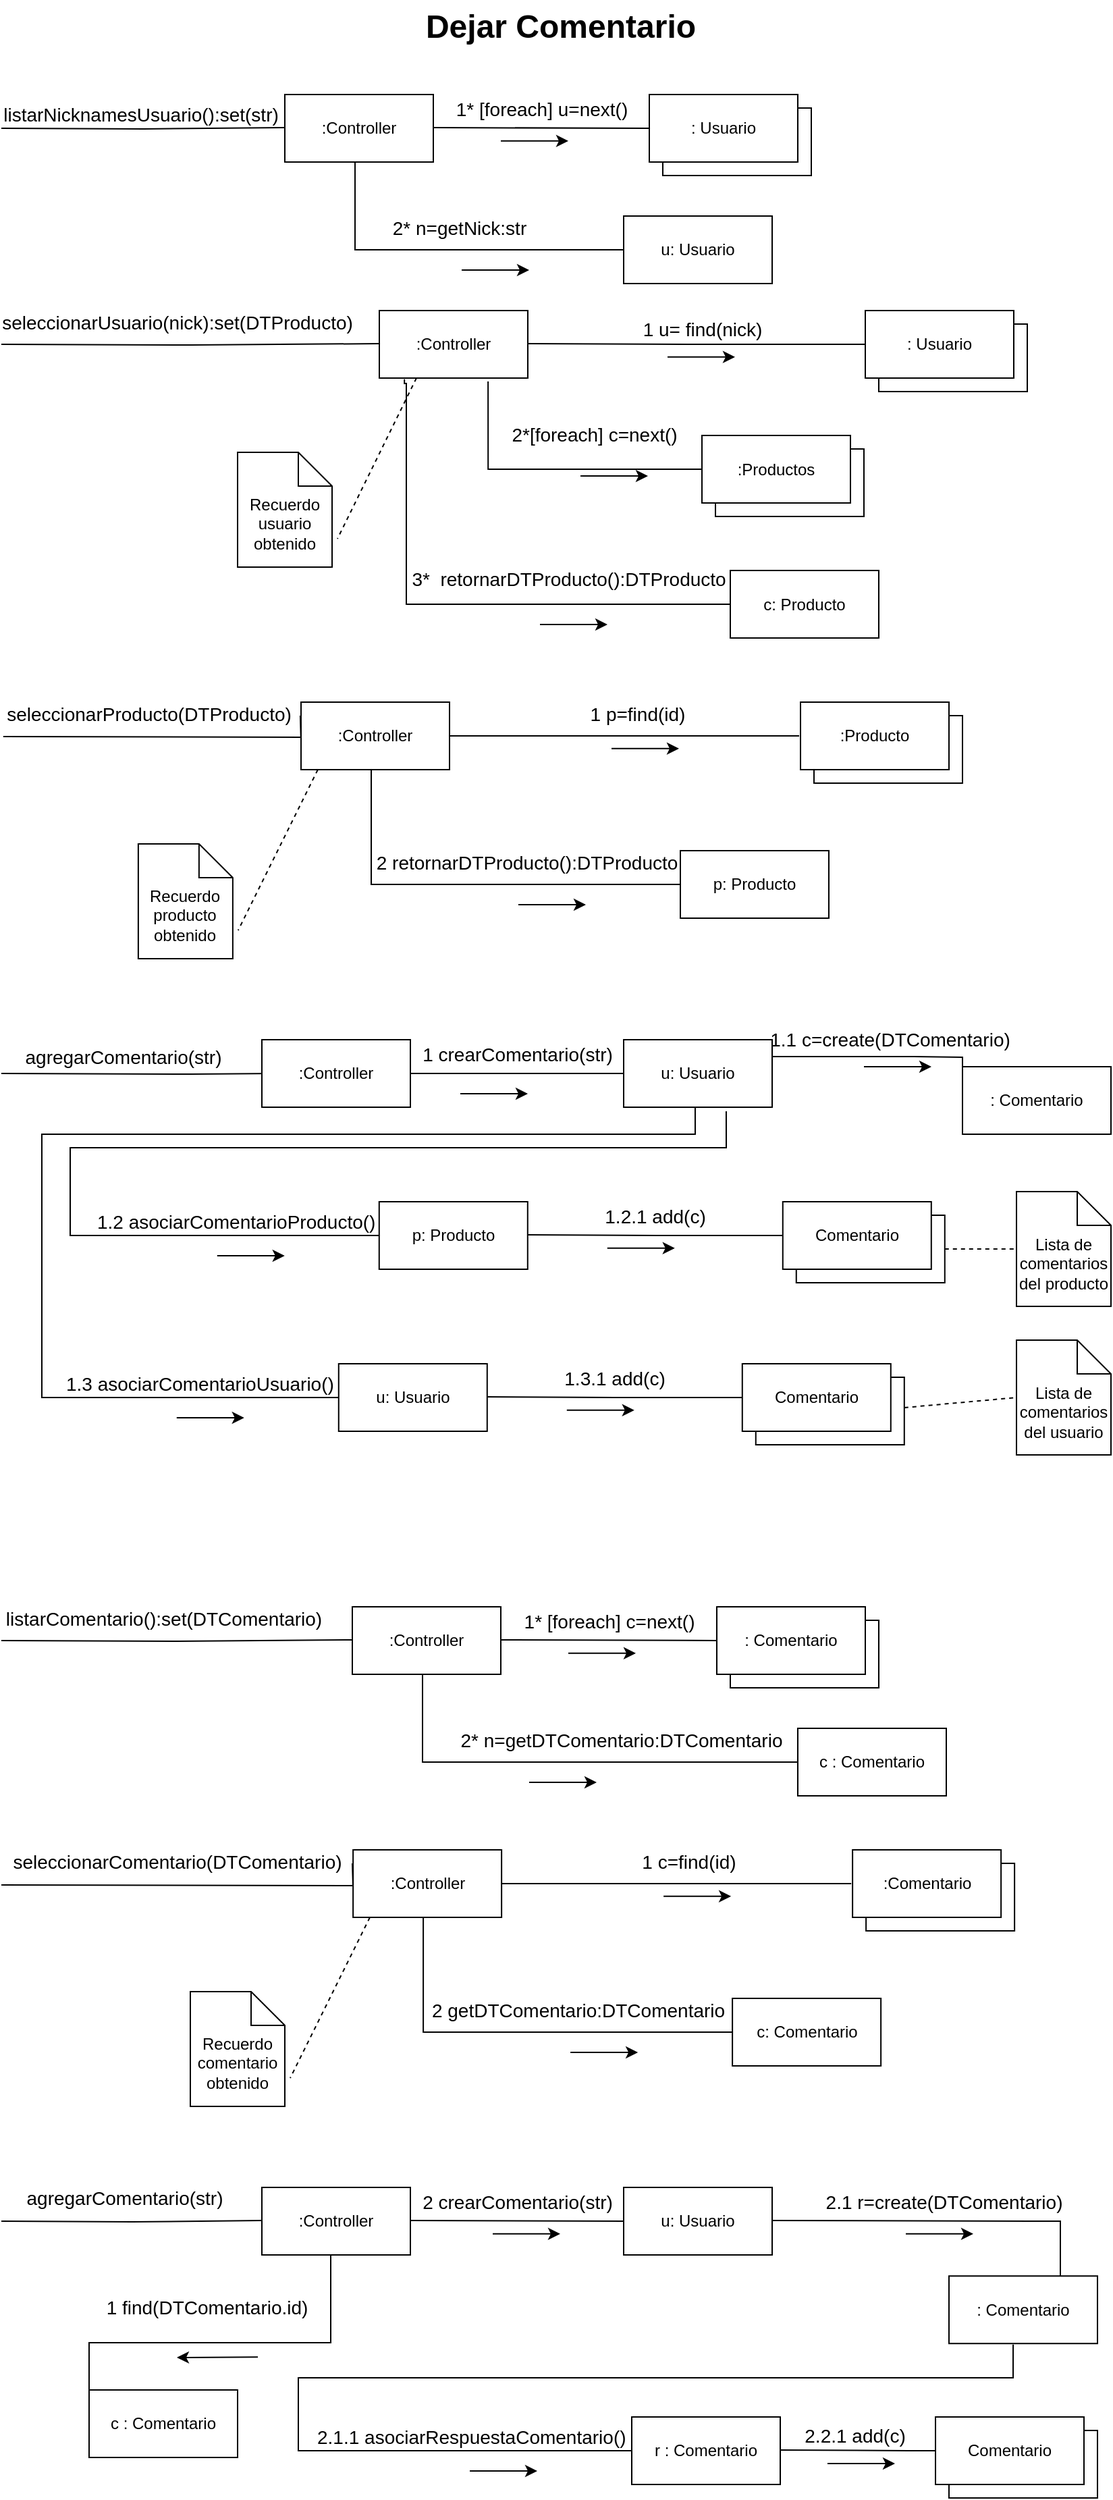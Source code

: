 <mxfile version="27.1.4">
  <diagram name="Página-1" id="l050R2F7LaPwx9qxq3fJ">
    <mxGraphModel grid="1" page="1" gridSize="10" guides="1" tooltips="1" connect="1" arrows="1" fold="0" pageScale="1" pageWidth="827" pageHeight="1169" math="0" shadow="0">
      <root>
        <mxCell id="0" />
        <mxCell id="1" parent="0" />
        <mxCell id="iwp4kzByvWp1J7AOCPTl-1" value=":Controller" style="html=1;whiteSpace=wrap;" vertex="1" parent="1">
          <mxGeometry x="222" y="520" width="110" height="50" as="geometry" />
        </mxCell>
        <mxCell id="iwp4kzByvWp1J7AOCPTl-2" value="&lt;font style=&quot;font-size: 14px;&quot;&gt;seleccionarProducto(DTProducto)&lt;/font&gt;" style="endArrow=none;html=1;endSize=12;startArrow=none;startSize=14;startFill=0;edgeStyle=orthogonalEdgeStyle;align=center;verticalAlign=bottom;endFill=0;rounded=0;" edge="1" parent="1">
          <mxGeometry x="-0.082" y="6" relative="1" as="geometry">
            <mxPoint x="1.44" y="545.5" as="sourcePoint" />
            <mxPoint x="221.44" y="530" as="targetPoint" />
            <mxPoint x="-1" as="offset" />
          </mxGeometry>
        </mxCell>
        <mxCell id="iwp4kzByvWp1J7AOCPTl-3" value="Object" style="html=1;whiteSpace=wrap;" vertex="1" parent="1">
          <mxGeometry x="602" y="530" width="110" height="50" as="geometry" />
        </mxCell>
        <mxCell id="iwp4kzByvWp1J7AOCPTl-4" value=":Producto" style="html=1;whiteSpace=wrap;" vertex="1" parent="1">
          <mxGeometry x="592" y="520" width="110" height="50" as="geometry" />
        </mxCell>
        <mxCell id="iwp4kzByvWp1J7AOCPTl-5" value="&lt;span style=&quot;font-size: 14px;&quot;&gt;1 p=find(id)&lt;/span&gt;" style="endArrow=none;html=1;endSize=12;startArrow=none;startSize=14;startFill=0;edgeStyle=orthogonalEdgeStyle;align=center;verticalAlign=bottom;endFill=0;rounded=0;exitX=1;exitY=0.5;exitDx=0;exitDy=0;entryX=0;entryY=0.5;entryDx=0;entryDy=0;" edge="1" parent="1" source="iwp4kzByvWp1J7AOCPTl-1">
          <mxGeometry x="0.074" y="5" relative="1" as="geometry">
            <mxPoint x="392" y="480" as="sourcePoint" />
            <mxPoint x="591" y="545.0" as="targetPoint" />
            <Array as="points" />
            <mxPoint as="offset" />
          </mxGeometry>
        </mxCell>
        <mxCell id="iwp4kzByvWp1J7AOCPTl-6" value="p: Producto" style="html=1;whiteSpace=wrap;" vertex="1" parent="1">
          <mxGeometry x="503.0" y="630.0" width="110" height="50" as="geometry" />
        </mxCell>
        <mxCell id="iwp4kzByvWp1J7AOCPTl-7" value="&lt;span style=&quot;font-size: 14px;&quot;&gt;2&amp;nbsp;&lt;/span&gt;&lt;span style=&quot;font-size: 14px;&quot;&gt;retornarDTProducto():DTProducto&lt;/span&gt;" style="endArrow=none;html=1;endSize=12;startArrow=none;startSize=14;startFill=0;edgeStyle=orthogonalEdgeStyle;align=center;verticalAlign=bottom;endFill=0;rounded=0;entryX=0;entryY=0.5;entryDx=0;entryDy=0;" edge="1" parent="1" target="iwp4kzByvWp1J7AOCPTl-6">
          <mxGeometry x="0.28" y="5" relative="1" as="geometry">
            <mxPoint x="274" y="570" as="sourcePoint" />
            <mxPoint x="473.0" y="655" as="targetPoint" />
            <Array as="points">
              <mxPoint x="272" y="570" />
              <mxPoint x="274" y="570" />
              <mxPoint x="274" y="655" />
            </Array>
            <mxPoint as="offset" />
          </mxGeometry>
        </mxCell>
        <mxCell id="iwp4kzByvWp1J7AOCPTl-8" value="" style="endArrow=classic;html=1;rounded=0;" edge="1" parent="1">
          <mxGeometry width="50" height="50" relative="1" as="geometry">
            <mxPoint x="383" y="670.0" as="sourcePoint" />
            <mxPoint x="433" y="670.0" as="targetPoint" />
          </mxGeometry>
        </mxCell>
        <mxCell id="iwp4kzByvWp1J7AOCPTl-9" value="" style="endArrow=classic;html=1;rounded=0;" edge="1" parent="1">
          <mxGeometry width="50" height="50" relative="1" as="geometry">
            <mxPoint x="452" y="554.38" as="sourcePoint" />
            <mxPoint x="502.0" y="554.38" as="targetPoint" />
          </mxGeometry>
        </mxCell>
        <mxCell id="iwp4kzByvWp1J7AOCPTl-19" value=":Controller" style="html=1;whiteSpace=wrap;" vertex="1" parent="1">
          <mxGeometry x="210" y="70" width="110" height="50" as="geometry" />
        </mxCell>
        <mxCell id="iwp4kzByvWp1J7AOCPTl-20" value="Object" style="html=1;whiteSpace=wrap;" vertex="1" parent="1">
          <mxGeometry x="490" y="80" width="110" height="50" as="geometry" />
        </mxCell>
        <mxCell id="iwp4kzByvWp1J7AOCPTl-21" value=": Usuario" style="html=1;whiteSpace=wrap;" vertex="1" parent="1">
          <mxGeometry x="480" y="70" width="110" height="50" as="geometry" />
        </mxCell>
        <mxCell id="iwp4kzByvWp1J7AOCPTl-22" value="&lt;font style=&quot;font-size: 14px;&quot;&gt;1* [foreach] u=next()&lt;/font&gt;" style="endArrow=none;html=1;endSize=12;startArrow=none;startSize=14;startFill=0;edgeStyle=orthogonalEdgeStyle;align=center;verticalAlign=bottom;endFill=0;rounded=0;entryX=0;entryY=0.5;entryDx=0;entryDy=0;" edge="1" parent="1" target="iwp4kzByvWp1J7AOCPTl-21">
          <mxGeometry y="3" relative="1" as="geometry">
            <mxPoint x="320" y="94.5" as="sourcePoint" />
            <mxPoint x="480" y="94.5" as="targetPoint" />
          </mxGeometry>
        </mxCell>
        <mxCell id="iwp4kzByvWp1J7AOCPTl-23" value="&lt;font style=&quot;font-size: 14px;&quot;&gt;listarNicknamesUsuario():set(str&lt;/font&gt;&lt;span style=&quot;font-size: 14px; background-color: light-dark(#ffffff, var(--ge-dark-color, #121212)); color: light-dark(rgb(0, 0, 0), rgb(255, 255, 255));&quot;&gt;)&lt;/span&gt;" style="endArrow=none;html=1;endSize=12;startArrow=none;startSize=14;startFill=0;edgeStyle=orthogonalEdgeStyle;align=center;verticalAlign=bottom;endFill=0;rounded=0;" edge="1" parent="1">
          <mxGeometry y="3" relative="1" as="geometry">
            <mxPoint y="95" as="sourcePoint" />
            <mxPoint x="210" y="94.5" as="targetPoint" />
          </mxGeometry>
        </mxCell>
        <mxCell id="iwp4kzByvWp1J7AOCPTl-24" value="" style="endArrow=classic;html=1;rounded=0;" edge="1" parent="1">
          <mxGeometry width="50" height="50" relative="1" as="geometry">
            <mxPoint x="370" y="104.37" as="sourcePoint" />
            <mxPoint x="420" y="104.37" as="targetPoint" />
          </mxGeometry>
        </mxCell>
        <mxCell id="iwp4kzByvWp1J7AOCPTl-25" value="u: Usuario" style="html=1;whiteSpace=wrap;" vertex="1" parent="1">
          <mxGeometry x="461" y="160.0" width="110" height="50" as="geometry" />
        </mxCell>
        <mxCell id="iwp4kzByvWp1J7AOCPTl-26" value="&lt;font style=&quot;font-size: 14px;&quot;&gt;2* n=getNick:str&lt;/font&gt;" style="endArrow=none;html=1;endSize=12;startArrow=none;startSize=14;startFill=0;edgeStyle=orthogonalEdgeStyle;align=center;verticalAlign=bottom;endFill=0;rounded=0;exitX=0.5;exitY=1;exitDx=0;exitDy=0;entryX=0;entryY=0.5;entryDx=0;entryDy=0;" edge="1" parent="1" target="iwp4kzByvWp1J7AOCPTl-25">
          <mxGeometry x="0.071" y="5" relative="1" as="geometry">
            <mxPoint x="262" y="120" as="sourcePoint" />
            <mxPoint x="467" y="224.5" as="targetPoint" />
            <Array as="points">
              <mxPoint x="262" y="185.0" />
            </Array>
            <mxPoint as="offset" />
          </mxGeometry>
        </mxCell>
        <mxCell id="iwp4kzByvWp1J7AOCPTl-27" value="" style="endArrow=classic;html=1;rounded=0;" edge="1" parent="1">
          <mxGeometry width="50" height="50" relative="1" as="geometry">
            <mxPoint x="341" y="200.0" as="sourcePoint" />
            <mxPoint x="391" y="200.0" as="targetPoint" />
          </mxGeometry>
        </mxCell>
        <mxCell id="aNQMmDItpLbDWo2lB1BC-4" value=":Controller" style="html=1;whiteSpace=wrap;" vertex="1" parent="1">
          <mxGeometry x="280" y="230" width="110" height="50" as="geometry" />
        </mxCell>
        <mxCell id="aNQMmDItpLbDWo2lB1BC-5" value="&lt;font style=&quot;font-size: 14px;&quot;&gt;seleccionarUsuario(nick):set(DTProducto)&lt;/font&gt;" style="endArrow=none;html=1;endSize=12;startArrow=none;startSize=14;startFill=0;edgeStyle=orthogonalEdgeStyle;align=center;verticalAlign=bottom;endFill=0;rounded=0;" edge="1" parent="1">
          <mxGeometry x="-0.073" y="5" relative="1" as="geometry">
            <mxPoint y="255" as="sourcePoint" />
            <mxPoint x="280" y="254.5" as="targetPoint" />
            <mxPoint as="offset" />
          </mxGeometry>
        </mxCell>
        <mxCell id="aNQMmDItpLbDWo2lB1BC-6" value="&lt;font style=&quot;font-size: 14px;&quot;&gt;1 u= find(nick)&lt;/font&gt;" style="endArrow=none;html=1;endSize=12;startArrow=none;startSize=14;startFill=0;edgeStyle=orthogonalEdgeStyle;align=center;verticalAlign=bottom;endFill=0;rounded=0;entryX=0;entryY=0.5;entryDx=0;entryDy=0;" edge="1" parent="1">
          <mxGeometry y="3" relative="1" as="geometry">
            <mxPoint x="390" y="254.5" as="sourcePoint" />
            <mxPoint x="640" y="255" as="targetPoint" />
          </mxGeometry>
        </mxCell>
        <mxCell id="aNQMmDItpLbDWo2lB1BC-7" value="Object" style="html=1;whiteSpace=wrap;" vertex="1" parent="1">
          <mxGeometry x="650" y="240" width="110" height="50" as="geometry" />
        </mxCell>
        <mxCell id="aNQMmDItpLbDWo2lB1BC-8" value=": Usuario" style="html=1;whiteSpace=wrap;" vertex="1" parent="1">
          <mxGeometry x="640" y="230" width="110" height="50" as="geometry" />
        </mxCell>
        <mxCell id="aNQMmDItpLbDWo2lB1BC-9" value="Recuerdo usuario obtenido" style="shape=note2;boundedLbl=1;whiteSpace=wrap;html=1;size=25;verticalAlign=top;align=center;" vertex="1" parent="1">
          <mxGeometry x="175" y="335" width="70" height="85" as="geometry" />
        </mxCell>
        <mxCell id="aNQMmDItpLbDWo2lB1BC-10" value="" style="endArrow=none;dashed=1;html=1;rounded=0;entryX=1.057;entryY=0.753;entryDx=0;entryDy=0;entryPerimeter=0;exitX=0.25;exitY=1;exitDx=0;exitDy=0;" edge="1" parent="1" source="aNQMmDItpLbDWo2lB1BC-4" target="aNQMmDItpLbDWo2lB1BC-9">
          <mxGeometry width="50" height="50" relative="1" as="geometry">
            <mxPoint x="320" y="310" as="sourcePoint" />
            <mxPoint x="310" y="205" as="targetPoint" />
          </mxGeometry>
        </mxCell>
        <mxCell id="aNQMmDItpLbDWo2lB1BC-11" value="" style="endArrow=classic;html=1;rounded=0;" edge="1" parent="1">
          <mxGeometry width="50" height="50" relative="1" as="geometry">
            <mxPoint x="493.5" y="264.38" as="sourcePoint" />
            <mxPoint x="543.5" y="264.38" as="targetPoint" />
          </mxGeometry>
        </mxCell>
        <mxCell id="aNQMmDItpLbDWo2lB1BC-12" value="Object" style="html=1;whiteSpace=wrap;" vertex="1" parent="1">
          <mxGeometry x="529" y="332.5" width="110" height="50" as="geometry" />
        </mxCell>
        <mxCell id="aNQMmDItpLbDWo2lB1BC-13" value=":Productos" style="html=1;whiteSpace=wrap;" vertex="1" parent="1">
          <mxGeometry x="519" y="322.5" width="110" height="50" as="geometry" />
        </mxCell>
        <mxCell id="aNQMmDItpLbDWo2lB1BC-14" value="&lt;span style=&quot;font-size: 14px;&quot;&gt;2*[foreach] c=next()&lt;/span&gt;" style="endArrow=none;html=1;endSize=12;startArrow=none;startSize=14;startFill=0;edgeStyle=orthogonalEdgeStyle;align=center;verticalAlign=bottom;endFill=0;rounded=0;exitX=0.5;exitY=1;exitDx=0;exitDy=0;entryX=0;entryY=0.5;entryDx=0;entryDy=0;" edge="1" parent="1" target="aNQMmDItpLbDWo2lB1BC-13">
          <mxGeometry x="0.28" y="15" relative="1" as="geometry">
            <mxPoint x="360.56" y="282.5" as="sourcePoint" />
            <mxPoint x="559.56" y="347.5" as="targetPoint" />
            <Array as="points">
              <mxPoint x="361" y="347.5" />
            </Array>
            <mxPoint as="offset" />
          </mxGeometry>
        </mxCell>
        <mxCell id="aNQMmDItpLbDWo2lB1BC-15" value="c: Producto" style="html=1;whiteSpace=wrap;" vertex="1" parent="1">
          <mxGeometry x="540" y="422.5" width="110" height="50" as="geometry" />
        </mxCell>
        <mxCell id="aNQMmDItpLbDWo2lB1BC-16" value="&lt;span style=&quot;font-size: 14px;&quot;&gt;3*&amp;nbsp;&amp;nbsp;retornarDTProducto():DTProducto&lt;/span&gt;" style="endArrow=none;html=1;endSize=12;startArrow=none;startSize=14;startFill=0;edgeStyle=orthogonalEdgeStyle;align=center;verticalAlign=bottom;endFill=0;rounded=0;entryX=0;entryY=0.5;entryDx=0;entryDy=0;exitX=0.169;exitY=1.017;exitDx=0;exitDy=0;exitPerimeter=0;" edge="1" parent="1" target="aNQMmDItpLbDWo2lB1BC-15" source="aNQMmDItpLbDWo2lB1BC-4">
          <mxGeometry x="0.412" y="8" relative="1" as="geometry">
            <mxPoint x="319.23" y="283.9" as="sourcePoint" />
            <mxPoint x="489" y="447.5" as="targetPoint" />
            <Array as="points">
              <mxPoint x="299" y="284" />
              <mxPoint x="300" y="284" />
              <mxPoint x="300" y="447" />
            </Array>
            <mxPoint as="offset" />
          </mxGeometry>
        </mxCell>
        <mxCell id="aNQMmDItpLbDWo2lB1BC-17" value="" style="endArrow=classic;html=1;rounded=0;" edge="1" parent="1">
          <mxGeometry width="50" height="50" relative="1" as="geometry">
            <mxPoint x="399" y="462.5" as="sourcePoint" />
            <mxPoint x="449" y="462.5" as="targetPoint" />
          </mxGeometry>
        </mxCell>
        <mxCell id="nX3O5HF4ZHFwYH-XQvAa-5" value="&lt;span style=&quot;font-size: 14px;&quot;&gt;agregarComentario(str)&lt;/span&gt;" style="endArrow=none;html=1;endSize=12;startArrow=none;startSize=14;startFill=0;edgeStyle=orthogonalEdgeStyle;align=center;verticalAlign=bottom;endFill=0;rounded=0;" edge="1" parent="1">
          <mxGeometry x="-0.358" y="1" relative="1" as="geometry">
            <mxPoint y="795" as="sourcePoint" />
            <mxPoint x="280" y="794.5" as="targetPoint" />
            <mxPoint as="offset" />
          </mxGeometry>
        </mxCell>
        <mxCell id="nX3O5HF4ZHFwYH-XQvAa-6" value="&lt;font style=&quot;font-size: 14px;&quot;&gt;1 crearComentario(str)&lt;/font&gt;" style="endArrow=none;html=1;endSize=12;startArrow=none;startSize=14;startFill=0;edgeStyle=orthogonalEdgeStyle;align=center;verticalAlign=bottom;endFill=0;rounded=0;entryX=0;entryY=0.5;entryDx=0;entryDy=0;exitX=1;exitY=0.5;exitDx=0;exitDy=0;" edge="1" parent="1" source="nX3O5HF4ZHFwYH-XQvAa-4" target="nX3O5HF4ZHFwYH-XQvAa-1">
          <mxGeometry x="-0.004" y="3" relative="1" as="geometry">
            <mxPoint x="390" y="794.5" as="sourcePoint" />
            <mxPoint x="640" y="795" as="targetPoint" />
            <mxPoint as="offset" />
          </mxGeometry>
        </mxCell>
        <mxCell id="nX3O5HF4ZHFwYH-XQvAa-10" value="" style="endArrow=classic;html=1;rounded=0;" edge="1" parent="1">
          <mxGeometry width="50" height="50" relative="1" as="geometry">
            <mxPoint x="340" y="810" as="sourcePoint" />
            <mxPoint x="390" y="810" as="targetPoint" />
          </mxGeometry>
        </mxCell>
        <mxCell id="nX3O5HF4ZHFwYH-XQvAa-12" value=": Comentario" style="html=1;whiteSpace=wrap;" vertex="1" parent="1">
          <mxGeometry x="712" y="790" width="110" height="50" as="geometry" />
        </mxCell>
        <mxCell id="nX3O5HF4ZHFwYH-XQvAa-13" value="&lt;span style=&quot;font-size: 14px;&quot;&gt;1.1 c=create(DTComentario)&lt;/span&gt;" style="endArrow=none;html=1;endSize=12;startArrow=none;startSize=14;startFill=0;edgeStyle=orthogonalEdgeStyle;align=center;verticalAlign=bottom;endFill=0;rounded=0;entryX=0;entryY=0.5;entryDx=0;entryDy=0;exitX=1;exitY=0.25;exitDx=0;exitDy=0;" edge="1" parent="1" source="nX3O5HF4ZHFwYH-XQvAa-1" target="nX3O5HF4ZHFwYH-XQvAa-12">
          <mxGeometry x="0.005" y="3" relative="1" as="geometry">
            <mxPoint x="741" y="794.5" as="sourcePoint" />
            <mxPoint x="991" y="795" as="targetPoint" />
            <mxPoint y="1" as="offset" />
            <Array as="points">
              <mxPoint x="676" y="783" />
              <mxPoint x="780" y="783" />
            </Array>
          </mxGeometry>
        </mxCell>
        <mxCell id="nX3O5HF4ZHFwYH-XQvAa-14" value="" style="endArrow=classic;html=1;rounded=0;" edge="1" parent="1">
          <mxGeometry width="50" height="50" relative="1" as="geometry">
            <mxPoint x="639" y="790" as="sourcePoint" />
            <mxPoint x="689" y="790" as="targetPoint" />
          </mxGeometry>
        </mxCell>
        <mxCell id="nX3O5HF4ZHFwYH-XQvAa-17" value="p: Producto" style="html=1;whiteSpace=wrap;" vertex="1" parent="1">
          <mxGeometry x="279.89" y="890.0" width="110" height="50" as="geometry" />
        </mxCell>
        <mxCell id="Ire11kEcOZUN5DbAy0BZ-2" value="" style="endArrow=classic;html=1;rounded=0;" edge="1" parent="1">
          <mxGeometry width="50" height="50" relative="1" as="geometry">
            <mxPoint x="429" y="352.5" as="sourcePoint" />
            <mxPoint x="479" y="352.5" as="targetPoint" />
          </mxGeometry>
        </mxCell>
        <mxCell id="nX3O5HF4ZHFwYH-XQvAa-18" value="" style="endArrow=none;html=1;endSize=12;startArrow=none;startSize=14;startFill=0;edgeStyle=orthogonalEdgeStyle;align=center;verticalAlign=bottom;endFill=0;rounded=0;entryX=0;entryY=0.5;entryDx=0;entryDy=0;exitX=0.327;exitY=1.06;exitDx=0;exitDy=0;exitPerimeter=0;" edge="1" parent="1" target="nX3O5HF4ZHFwYH-XQvAa-17">
          <mxGeometry x="0.28" y="5" relative="1" as="geometry">
            <mxPoint x="536.97" y="823" as="sourcePoint" />
            <mxPoint x="249.89" y="915" as="targetPoint" />
            <Array as="points">
              <mxPoint x="537" y="850" />
              <mxPoint x="51" y="850" />
              <mxPoint x="51" y="915" />
            </Array>
            <mxPoint as="offset" />
          </mxGeometry>
        </mxCell>
        <mxCell id="nX3O5HF4ZHFwYH-XQvAa-19" value="" style="endArrow=classic;html=1;rounded=0;" edge="1" parent="1">
          <mxGeometry width="50" height="50" relative="1" as="geometry">
            <mxPoint x="159.89" y="930" as="sourcePoint" />
            <mxPoint x="209.89" y="930" as="targetPoint" />
          </mxGeometry>
        </mxCell>
        <mxCell id="nX3O5HF4ZHFwYH-XQvAa-4" value=":Controller" style="html=1;whiteSpace=wrap;" vertex="1" parent="1">
          <mxGeometry x="193" y="770" width="110" height="50" as="geometry" />
        </mxCell>
        <mxCell id="nX3O5HF4ZHFwYH-XQvAa-1" value="u: Usuario" style="html=1;whiteSpace=wrap;" vertex="1" parent="1">
          <mxGeometry x="461" y="770" width="110" height="50" as="geometry" />
        </mxCell>
        <mxCell id="nX3O5HF4ZHFwYH-XQvAa-21" value="Recuerdo producto obtenido" style="shape=note2;boundedLbl=1;whiteSpace=wrap;html=1;size=25;verticalAlign=top;align=center;" vertex="1" parent="1">
          <mxGeometry x="101.44" y="625" width="70" height="85" as="geometry" />
        </mxCell>
        <mxCell id="nX3O5HF4ZHFwYH-XQvAa-22" value="" style="endArrow=none;dashed=1;html=1;rounded=0;entryX=1.057;entryY=0.753;entryDx=0;entryDy=0;entryPerimeter=0;exitX=0.25;exitY=1;exitDx=0;exitDy=0;" edge="1" parent="1" target="nX3O5HF4ZHFwYH-XQvAa-21">
          <mxGeometry width="50" height="50" relative="1" as="geometry">
            <mxPoint x="234.44" y="570" as="sourcePoint" />
            <mxPoint x="236.44" y="495" as="targetPoint" />
          </mxGeometry>
        </mxCell>
        <mxCell id="nX3O5HF4ZHFwYH-XQvAa-23" value="&lt;span style=&quot;font-family: Helvetica; font-size: 14px; font-style: normal; font-variant-ligatures: normal; font-variant-caps: normal; font-weight: 400; letter-spacing: normal; orphans: 2; text-align: center; text-indent: 0px; text-transform: none; widows: 2; word-spacing: 0px; -webkit-text-stroke-width: 0px; white-space: nowrap; text-decoration-thickness: initial; text-decoration-style: initial; text-decoration-color: initial; float: none; background-color: light-dark(rgb(255, 255, 255), rgb(11, 11, 11)); display: inline !important;&quot;&gt;&lt;font style=&quot;color: light-dark(rgb(0, 0, 0), rgb(255, 255, 255));&quot;&gt;1.2 asociarComentarioProducto()&lt;/font&gt;&lt;/span&gt;" style="text;whiteSpace=wrap;html=1;" vertex="1" parent="1">
          <mxGeometry x="68.89" y="890" width="210" height="40" as="geometry" />
        </mxCell>
        <mxCell id="nX3O5HF4ZHFwYH-XQvAa-26" value="&lt;span style=&quot;font-size: 14px;&quot;&gt;1.2.1 add(c)&lt;/span&gt;" style="endArrow=none;html=1;endSize=12;startArrow=none;startSize=14;startFill=0;edgeStyle=orthogonalEdgeStyle;align=center;verticalAlign=bottom;endFill=0;rounded=0;entryX=0;entryY=0.5;entryDx=0;entryDy=0;" edge="1" parent="1">
          <mxGeometry x="-0.002" y="3" relative="1" as="geometry">
            <mxPoint x="389.89" y="914.5" as="sourcePoint" />
            <mxPoint x="578.89" y="915" as="targetPoint" />
            <mxPoint as="offset" />
          </mxGeometry>
        </mxCell>
        <mxCell id="nX3O5HF4ZHFwYH-XQvAa-27" value="" style="endArrow=classic;html=1;rounded=0;" edge="1" parent="1">
          <mxGeometry width="50" height="50" relative="1" as="geometry">
            <mxPoint x="448.89" y="924.38" as="sourcePoint" />
            <mxPoint x="498.89" y="924.38" as="targetPoint" />
          </mxGeometry>
        </mxCell>
        <mxCell id="nX3O5HF4ZHFwYH-XQvAa-28" value="Object" style="html=1;whiteSpace=wrap;" vertex="1" parent="1">
          <mxGeometry x="588.89" y="900" width="110" height="50" as="geometry" />
        </mxCell>
        <mxCell id="nX3O5HF4ZHFwYH-XQvAa-29" value="Comentario" style="html=1;whiteSpace=wrap;" vertex="1" parent="1">
          <mxGeometry x="578.89" y="890" width="110" height="50" as="geometry" />
        </mxCell>
        <mxCell id="nX3O5HF4ZHFwYH-XQvAa-32" value="" style="endArrow=none;html=1;endSize=12;startArrow=none;startSize=14;startFill=0;edgeStyle=orthogonalEdgeStyle;align=center;verticalAlign=bottom;endFill=0;rounded=0;entryX=0;entryY=0.5;entryDx=0;entryDy=0;exitX=0.118;exitY=1;exitDx=0;exitDy=0;exitPerimeter=0;" edge="1" parent="1" target="nX3O5HF4ZHFwYH-XQvAa-31">
          <mxGeometry x="0.28" y="5" relative="1" as="geometry">
            <mxPoint x="513.98" y="820" as="sourcePoint" />
            <mxPoint x="891" y="1025" as="targetPoint" />
            <Array as="points">
              <mxPoint x="514" y="840" />
              <mxPoint x="30" y="840" />
              <mxPoint x="30" y="1035" />
            </Array>
            <mxPoint as="offset" />
          </mxGeometry>
        </mxCell>
        <mxCell id="nX3O5HF4ZHFwYH-XQvAa-31" value="u: Usuario" style="html=1;whiteSpace=wrap;" vertex="1" parent="1">
          <mxGeometry x="249.89" y="1010" width="110" height="50" as="geometry" />
        </mxCell>
        <mxCell id="nX3O5HF4ZHFwYH-XQvAa-33" value="" style="endArrow=classic;html=1;rounded=0;" edge="1" parent="1">
          <mxGeometry width="50" height="50" relative="1" as="geometry">
            <mxPoint x="129.89" y="1050" as="sourcePoint" />
            <mxPoint x="179.89" y="1050" as="targetPoint" />
          </mxGeometry>
        </mxCell>
        <mxCell id="nX3O5HF4ZHFwYH-XQvAa-35" value="&lt;span style=&quot;font-size: 14px;&quot;&gt;1.3.1 add(c)&lt;/span&gt;" style="endArrow=none;html=1;endSize=12;startArrow=none;startSize=14;startFill=0;edgeStyle=orthogonalEdgeStyle;align=center;verticalAlign=bottom;endFill=0;rounded=0;entryX=0;entryY=0.5;entryDx=0;entryDy=0;" edge="1" parent="1">
          <mxGeometry x="-0.002" y="3" relative="1" as="geometry">
            <mxPoint x="359.89" y="1034.5" as="sourcePoint" />
            <mxPoint x="548.89" y="1035" as="targetPoint" />
            <mxPoint as="offset" />
          </mxGeometry>
        </mxCell>
        <mxCell id="nX3O5HF4ZHFwYH-XQvAa-36" value="" style="endArrow=classic;html=1;rounded=0;" edge="1" parent="1">
          <mxGeometry width="50" height="50" relative="1" as="geometry">
            <mxPoint x="418.89" y="1044.38" as="sourcePoint" />
            <mxPoint x="468.89" y="1044.38" as="targetPoint" />
          </mxGeometry>
        </mxCell>
        <mxCell id="nX3O5HF4ZHFwYH-XQvAa-37" value="Object" style="html=1;whiteSpace=wrap;" vertex="1" parent="1">
          <mxGeometry x="558.89" y="1020" width="110" height="50" as="geometry" />
        </mxCell>
        <mxCell id="nX3O5HF4ZHFwYH-XQvAa-38" value="Comentario" style="html=1;whiteSpace=wrap;" vertex="1" parent="1">
          <mxGeometry x="548.89" y="1010" width="110" height="50" as="geometry" />
        </mxCell>
        <mxCell id="nX3O5HF4ZHFwYH-XQvAa-39" value="Lista de comentarios del producto" style="shape=note2;boundedLbl=1;whiteSpace=wrap;html=1;size=25;verticalAlign=top;align=center;" vertex="1" parent="1">
          <mxGeometry x="752" y="882.5" width="70" height="85" as="geometry" />
        </mxCell>
        <mxCell id="Ire11kEcOZUN5DbAy0BZ-5" value="&lt;span style=&quot;font-family: Helvetica; font-size: 14px; font-style: normal; font-variant-ligatures: normal; font-variant-caps: normal; font-weight: 400; letter-spacing: normal; orphans: 2; text-align: center; text-indent: 0px; text-transform: none; widows: 2; word-spacing: 0px; -webkit-text-stroke-width: 0px; white-space: nowrap; text-decoration-thickness: initial; text-decoration-style: initial; text-decoration-color: initial; float: none; background-color: light-dark(rgb(255, 255, 255), rgb(11, 11, 11)); display: inline !important;&quot;&gt;&lt;font style=&quot;color: light-dark(rgb(0, 0, 0), rgb(255, 255, 255));&quot;&gt;1.3 asociarComentarioUsuario()&lt;/font&gt;&lt;/span&gt;" style="text;whiteSpace=wrap;html=1;" vertex="1" parent="1">
          <mxGeometry x="45.89" y="1010" width="150" height="40" as="geometry" />
        </mxCell>
        <mxCell id="nX3O5HF4ZHFwYH-XQvAa-40" value="" style="endArrow=none;dashed=1;html=1;rounded=0;entryX=0;entryY=0.5;entryDx=0;entryDy=0;entryPerimeter=0;exitX=1;exitY=0.5;exitDx=0;exitDy=0;" edge="1" parent="1" source="nX3O5HF4ZHFwYH-XQvAa-28" target="nX3O5HF4ZHFwYH-XQvAa-39">
          <mxGeometry width="50" height="50" relative="1" as="geometry">
            <mxPoint x="951.89" y="820" as="sourcePoint" />
            <mxPoint x="953.89" y="745" as="targetPoint" />
          </mxGeometry>
        </mxCell>
        <mxCell id="nX3O5HF4ZHFwYH-XQvAa-41" value="Lista de comentarios del usuario" style="shape=note2;boundedLbl=1;whiteSpace=wrap;html=1;size=25;verticalAlign=top;align=center;" vertex="1" parent="1">
          <mxGeometry x="752" y="992.5" width="70" height="85" as="geometry" />
        </mxCell>
        <mxCell id="nX3O5HF4ZHFwYH-XQvAa-42" value="" style="endArrow=none;dashed=1;html=1;rounded=0;entryX=0;entryY=0.5;entryDx=0;entryDy=0;entryPerimeter=0;exitX=1;exitY=0.5;exitDx=0;exitDy=0;" edge="1" parent="1" target="nX3O5HF4ZHFwYH-XQvAa-41">
          <mxGeometry width="50" height="50" relative="1" as="geometry">
            <mxPoint x="668.89" y="1042.5" as="sourcePoint" />
            <mxPoint x="923.89" y="862.5" as="targetPoint" />
          </mxGeometry>
        </mxCell>
        <mxCell id="nX3O5HF4ZHFwYH-XQvAa-45" value=":Controller" style="html=1;whiteSpace=wrap;" vertex="1" parent="1">
          <mxGeometry x="260" y="1190" width="110" height="50" as="geometry" />
        </mxCell>
        <mxCell id="nX3O5HF4ZHFwYH-XQvAa-46" value="Object" style="html=1;whiteSpace=wrap;" vertex="1" parent="1">
          <mxGeometry x="540" y="1200" width="110" height="50" as="geometry" />
        </mxCell>
        <mxCell id="nX3O5HF4ZHFwYH-XQvAa-47" value=": Comentario" style="html=1;whiteSpace=wrap;" vertex="1" parent="1">
          <mxGeometry x="530" y="1190" width="110" height="50" as="geometry" />
        </mxCell>
        <mxCell id="nX3O5HF4ZHFwYH-XQvAa-48" value="&lt;font style=&quot;font-size: 14px;&quot;&gt;1* [foreach] c=next()&lt;/font&gt;" style="endArrow=none;html=1;endSize=12;startArrow=none;startSize=14;startFill=0;edgeStyle=orthogonalEdgeStyle;align=center;verticalAlign=bottom;endFill=0;rounded=0;entryX=0;entryY=0.5;entryDx=0;entryDy=0;" edge="1" parent="1" target="nX3O5HF4ZHFwYH-XQvAa-47">
          <mxGeometry y="3" relative="1" as="geometry">
            <mxPoint x="370" y="1214.5" as="sourcePoint" />
            <mxPoint x="530" y="1214.5" as="targetPoint" />
          </mxGeometry>
        </mxCell>
        <mxCell id="nX3O5HF4ZHFwYH-XQvAa-49" value="&lt;span style=&quot;font-size: 14px;&quot;&gt;listarComentario():set(DTComentario)&lt;/span&gt;" style="endArrow=none;html=1;endSize=12;startArrow=none;startSize=14;startFill=0;edgeStyle=orthogonalEdgeStyle;align=center;verticalAlign=bottom;endFill=0;rounded=0;" edge="1" parent="1">
          <mxGeometry x="-0.079" y="5" relative="1" as="geometry">
            <mxPoint x="3.553e-15" y="1215" as="sourcePoint" />
            <mxPoint x="260" y="1214.5" as="targetPoint" />
            <mxPoint as="offset" />
          </mxGeometry>
        </mxCell>
        <mxCell id="nX3O5HF4ZHFwYH-XQvAa-50" value="" style="endArrow=classic;html=1;rounded=0;" edge="1" parent="1">
          <mxGeometry width="50" height="50" relative="1" as="geometry">
            <mxPoint x="420" y="1224.37" as="sourcePoint" />
            <mxPoint x="470" y="1224.37" as="targetPoint" />
          </mxGeometry>
        </mxCell>
        <mxCell id="nX3O5HF4ZHFwYH-XQvAa-51" value="c : Comentario" style="html=1;whiteSpace=wrap;" vertex="1" parent="1">
          <mxGeometry x="590" y="1280" width="110" height="50" as="geometry" />
        </mxCell>
        <mxCell id="nX3O5HF4ZHFwYH-XQvAa-52" value="&lt;font style=&quot;font-size: 14px;&quot;&gt;2* n=getDTComentario:DTComentario&lt;/font&gt;" style="endArrow=none;html=1;endSize=12;startArrow=none;startSize=14;startFill=0;edgeStyle=orthogonalEdgeStyle;align=center;verticalAlign=bottom;endFill=0;rounded=0;exitX=0.5;exitY=1;exitDx=0;exitDy=0;entryX=0;entryY=0.5;entryDx=0;entryDy=0;" edge="1" parent="1" target="nX3O5HF4ZHFwYH-XQvAa-51">
          <mxGeometry x="0.235" y="5" relative="1" as="geometry">
            <mxPoint x="312" y="1240" as="sourcePoint" />
            <mxPoint x="517" y="1344.5" as="targetPoint" />
            <Array as="points">
              <mxPoint x="312" y="1305" />
            </Array>
            <mxPoint as="offset" />
          </mxGeometry>
        </mxCell>
        <mxCell id="nX3O5HF4ZHFwYH-XQvAa-53" value="" style="endArrow=classic;html=1;rounded=0;" edge="1" parent="1">
          <mxGeometry width="50" height="50" relative="1" as="geometry">
            <mxPoint x="391" y="1320" as="sourcePoint" />
            <mxPoint x="441" y="1320" as="targetPoint" />
          </mxGeometry>
        </mxCell>
        <mxCell id="nX3O5HF4ZHFwYH-XQvAa-55" value="&lt;span style=&quot;font-size: 14px;&quot;&gt;agregarComentario(str)&lt;/span&gt;" style="endArrow=none;html=1;endSize=12;startArrow=none;startSize=14;startFill=0;edgeStyle=orthogonalEdgeStyle;align=center;verticalAlign=bottom;endFill=0;rounded=0;" edge="1" parent="1">
          <mxGeometry x="-0.07" y="6" relative="1" as="geometry">
            <mxPoint y="1645" as="sourcePoint" />
            <mxPoint x="193" y="1644.5" as="targetPoint" />
            <mxPoint x="1" as="offset" />
          </mxGeometry>
        </mxCell>
        <mxCell id="nX3O5HF4ZHFwYH-XQvAa-56" value="&lt;font style=&quot;font-size: 14px;&quot;&gt;2 crearComentario(str)&lt;/font&gt;" style="endArrow=none;html=1;endSize=12;startArrow=none;startSize=14;startFill=0;edgeStyle=orthogonalEdgeStyle;align=center;verticalAlign=bottom;endFill=0;rounded=0;entryX=0;entryY=0.5;entryDx=0;entryDy=0;" edge="1" parent="1" target="nX3O5HF4ZHFwYH-XQvAa-62">
          <mxGeometry x="-0.004" y="3" relative="1" as="geometry">
            <mxPoint x="303" y="1644.5" as="sourcePoint" />
            <mxPoint x="553" y="1645" as="targetPoint" />
            <mxPoint as="offset" />
          </mxGeometry>
        </mxCell>
        <mxCell id="nX3O5HF4ZHFwYH-XQvAa-57" value="" style="endArrow=classic;html=1;rounded=0;" edge="1" parent="1">
          <mxGeometry width="50" height="50" relative="1" as="geometry">
            <mxPoint x="364" y="1654.38" as="sourcePoint" />
            <mxPoint x="414" y="1654.38" as="targetPoint" />
          </mxGeometry>
        </mxCell>
        <mxCell id="nX3O5HF4ZHFwYH-XQvAa-58" value=": Comentario" style="html=1;whiteSpace=wrap;" vertex="1" parent="1">
          <mxGeometry x="702" y="1685.62" width="110" height="50" as="geometry" />
        </mxCell>
        <mxCell id="nX3O5HF4ZHFwYH-XQvAa-59" value="&lt;span style=&quot;font-size: 14px;&quot;&gt;2.1 r=create(DTComentario)&lt;/span&gt;" style="endArrow=none;html=1;endSize=12;startArrow=none;startSize=14;startFill=0;edgeStyle=orthogonalEdgeStyle;align=center;verticalAlign=bottom;endFill=0;rounded=0;entryX=0.75;entryY=0;entryDx=0;entryDy=0;" edge="1" parent="1" target="nX3O5HF4ZHFwYH-XQvAa-58">
          <mxGeometry x="-0.002" y="3" relative="1" as="geometry">
            <mxPoint x="570" y="1644.5" as="sourcePoint" />
            <mxPoint x="820" y="1645" as="targetPoint" />
            <mxPoint as="offset" />
          </mxGeometry>
        </mxCell>
        <mxCell id="nX3O5HF4ZHFwYH-XQvAa-60" value="" style="endArrow=classic;html=1;rounded=0;" edge="1" parent="1">
          <mxGeometry width="50" height="50" relative="1" as="geometry">
            <mxPoint x="670" y="1654.38" as="sourcePoint" />
            <mxPoint x="720" y="1654.38" as="targetPoint" />
          </mxGeometry>
        </mxCell>
        <mxCell id="nX3O5HF4ZHFwYH-XQvAa-61" value=":Controller" style="html=1;whiteSpace=wrap;" vertex="1" parent="1">
          <mxGeometry x="193" y="1620" width="110" height="50" as="geometry" />
        </mxCell>
        <mxCell id="nX3O5HF4ZHFwYH-XQvAa-62" value="u: Usuario" style="html=1;whiteSpace=wrap;" vertex="1" parent="1">
          <mxGeometry x="461" y="1620" width="110" height="50" as="geometry" />
        </mxCell>
        <mxCell id="nX3O5HF4ZHFwYH-XQvAa-64" value="r : Comentario" style="html=1;whiteSpace=wrap;" vertex="1" parent="1">
          <mxGeometry x="467" y="1790.0" width="110" height="50" as="geometry" />
        </mxCell>
        <mxCell id="nX3O5HF4ZHFwYH-XQvAa-65" value="" style="endArrow=none;html=1;endSize=12;startArrow=none;startSize=14;startFill=0;edgeStyle=orthogonalEdgeStyle;align=center;verticalAlign=bottom;endFill=0;rounded=0;entryX=0;entryY=0.5;entryDx=0;entryDy=0;exitX=0.432;exitY=1.015;exitDx=0;exitDy=0;exitPerimeter=0;" edge="1" parent="1" source="nX3O5HF4ZHFwYH-XQvAa-58" target="nX3O5HF4ZHFwYH-XQvAa-64">
          <mxGeometry x="0.28" y="5" relative="1" as="geometry">
            <mxPoint x="814" y="1670" as="sourcePoint" />
            <mxPoint x="1011" y="1760.62" as="targetPoint" />
            <Array as="points">
              <mxPoint x="750" y="1761" />
              <mxPoint x="220" y="1761" />
              <mxPoint x="220" y="1815" />
            </Array>
            <mxPoint as="offset" />
          </mxGeometry>
        </mxCell>
        <mxCell id="nX3O5HF4ZHFwYH-XQvAa-66" value="" style="endArrow=classic;html=1;rounded=0;" edge="1" parent="1">
          <mxGeometry width="50" height="50" relative="1" as="geometry">
            <mxPoint x="347" y="1830" as="sourcePoint" />
            <mxPoint x="397" y="1830" as="targetPoint" />
          </mxGeometry>
        </mxCell>
        <mxCell id="nX3O5HF4ZHFwYH-XQvAa-67" value="&lt;span style=&quot;font-family: Helvetica; font-size: 14px; font-style: normal; font-variant-ligatures: normal; font-variant-caps: normal; font-weight: 400; letter-spacing: normal; orphans: 2; text-align: center; text-indent: 0px; text-transform: none; widows: 2; word-spacing: 0px; -webkit-text-stroke-width: 0px; white-space: nowrap; text-decoration-thickness: initial; text-decoration-style: initial; text-decoration-color: initial; float: none; background-color: light-dark(rgb(255, 255, 255), rgb(11, 11, 11)); display: inline !important;&quot;&gt;&lt;font style=&quot;color: light-dark(rgb(0, 0, 0), rgb(255, 255, 255));&quot;&gt;2.1.1 asociarRespuestaComentario()&lt;/font&gt;&lt;/span&gt;" style="text;whiteSpace=wrap;html=1;" vertex="1" parent="1">
          <mxGeometry x="232" y="1790" width="210" height="40" as="geometry" />
        </mxCell>
        <mxCell id="nX3O5HF4ZHFwYH-XQvAa-68" value="&lt;span style=&quot;font-size: 14px;&quot;&gt;2.2.1 add(c)&lt;/span&gt;" style="endArrow=none;html=1;endSize=12;startArrow=none;startSize=14;startFill=0;edgeStyle=orthogonalEdgeStyle;align=center;verticalAlign=bottom;endFill=0;rounded=0;entryX=0;entryY=0.5;entryDx=0;entryDy=0;" edge="1" parent="1">
          <mxGeometry x="-0.419" relative="1" as="geometry">
            <mxPoint x="577" y="1814.5" as="sourcePoint" />
            <mxPoint x="766" y="1815" as="targetPoint" />
            <mxPoint as="offset" />
          </mxGeometry>
        </mxCell>
        <mxCell id="nX3O5HF4ZHFwYH-XQvAa-69" value="" style="endArrow=classic;html=1;rounded=0;" edge="1" parent="1">
          <mxGeometry width="50" height="50" relative="1" as="geometry">
            <mxPoint x="612" y="1824.5" as="sourcePoint" />
            <mxPoint x="662" y="1824.5" as="targetPoint" />
          </mxGeometry>
        </mxCell>
        <mxCell id="nX3O5HF4ZHFwYH-XQvAa-70" value="Object" style="html=1;whiteSpace=wrap;" vertex="1" parent="1">
          <mxGeometry x="702" y="1800" width="110" height="50" as="geometry" />
        </mxCell>
        <mxCell id="nX3O5HF4ZHFwYH-XQvAa-71" value="Comentario" style="html=1;whiteSpace=wrap;" vertex="1" parent="1">
          <mxGeometry x="692" y="1790" width="110" height="50" as="geometry" />
        </mxCell>
        <mxCell id="nX3O5HF4ZHFwYH-XQvAa-72" value="c : Comentario" style="html=1;whiteSpace=wrap;" vertex="1" parent="1">
          <mxGeometry x="65" y="1770" width="110" height="50" as="geometry" />
        </mxCell>
        <mxCell id="nX3O5HF4ZHFwYH-XQvAa-73" value="&lt;span style=&quot;font-size: 14px;&quot;&gt;1 find(DTComentario.id)&lt;/span&gt;" style="endArrow=none;html=1;endSize=12;startArrow=none;startSize=14;startFill=0;edgeStyle=orthogonalEdgeStyle;align=center;verticalAlign=bottom;endFill=0;rounded=0;exitX=0.5;exitY=1;exitDx=0;exitDy=0;entryX=0;entryY=0.5;entryDx=0;entryDy=0;" edge="1" parent="1" target="nX3O5HF4ZHFwYH-XQvAa-72">
          <mxGeometry x="0.034" y="-15" relative="1" as="geometry">
            <mxPoint x="244" y="1670" as="sourcePoint" />
            <mxPoint x="449" y="1774.5" as="targetPoint" />
            <Array as="points">
              <mxPoint x="244" y="1735" />
            </Array>
            <mxPoint as="offset" />
          </mxGeometry>
        </mxCell>
        <mxCell id="nX3O5HF4ZHFwYH-XQvAa-74" value="" style="endArrow=classic;html=1;rounded=0;" edge="1" parent="1">
          <mxGeometry width="50" height="50" relative="1" as="geometry">
            <mxPoint x="190" y="1745.62" as="sourcePoint" />
            <mxPoint x="130" y="1746" as="targetPoint" />
          </mxGeometry>
        </mxCell>
        <mxCell id="nX3O5HF4ZHFwYH-XQvAa-75" value=":Controller" style="html=1;whiteSpace=wrap;" vertex="1" parent="1">
          <mxGeometry x="260.56" y="1370" width="110" height="50" as="geometry" />
        </mxCell>
        <mxCell id="nX3O5HF4ZHFwYH-XQvAa-76" value="&lt;span style=&quot;font-size: 14px;&quot;&gt;seleccionarComentario(DTComentario)&lt;/span&gt;" style="endArrow=none;html=1;endSize=12;startArrow=none;startSize=14;startFill=0;edgeStyle=orthogonalEdgeStyle;align=center;verticalAlign=bottom;endFill=0;rounded=0;" edge="1" parent="1">
          <mxGeometry x="-0.061" y="6" relative="1" as="geometry">
            <mxPoint y="1396" as="sourcePoint" />
            <mxPoint x="260" y="1380" as="targetPoint" />
            <mxPoint as="offset" />
          </mxGeometry>
        </mxCell>
        <mxCell id="nX3O5HF4ZHFwYH-XQvAa-77" value="Object" style="html=1;whiteSpace=wrap;" vertex="1" parent="1">
          <mxGeometry x="640.56" y="1380" width="110" height="50" as="geometry" />
        </mxCell>
        <mxCell id="nX3O5HF4ZHFwYH-XQvAa-78" value=":Comentario" style="html=1;whiteSpace=wrap;" vertex="1" parent="1">
          <mxGeometry x="630.56" y="1370" width="110" height="50" as="geometry" />
        </mxCell>
        <mxCell id="nX3O5HF4ZHFwYH-XQvAa-79" value="&lt;span style=&quot;font-size: 14px;&quot;&gt;1 c=find(id)&lt;/span&gt;" style="endArrow=none;html=1;endSize=12;startArrow=none;startSize=14;startFill=0;edgeStyle=orthogonalEdgeStyle;align=center;verticalAlign=bottom;endFill=0;rounded=0;exitX=1;exitY=0.5;exitDx=0;exitDy=0;entryX=0;entryY=0.5;entryDx=0;entryDy=0;" edge="1" parent="1" source="nX3O5HF4ZHFwYH-XQvAa-75">
          <mxGeometry x="0.071" y="5" relative="1" as="geometry">
            <mxPoint x="430.56" y="1330" as="sourcePoint" />
            <mxPoint x="629.56" y="1395" as="targetPoint" />
            <Array as="points" />
            <mxPoint as="offset" />
          </mxGeometry>
        </mxCell>
        <mxCell id="nX3O5HF4ZHFwYH-XQvAa-80" value="c: Comentario" style="html=1;whiteSpace=wrap;" vertex="1" parent="1">
          <mxGeometry x="541.56" y="1480" width="110" height="50" as="geometry" />
        </mxCell>
        <mxCell id="nX3O5HF4ZHFwYH-XQvAa-81" value="&lt;span style=&quot;font-size: 14px;&quot;&gt;2&amp;nbsp;&lt;/span&gt;&lt;span style=&quot;font-size: 14px;&quot;&gt;getDTComentario:DTComentario&lt;/span&gt;" style="endArrow=none;html=1;endSize=12;startArrow=none;startSize=14;startFill=0;edgeStyle=orthogonalEdgeStyle;align=center;verticalAlign=bottom;endFill=0;rounded=0;entryX=0;entryY=0.5;entryDx=0;entryDy=0;" edge="1" parent="1" target="nX3O5HF4ZHFwYH-XQvAa-80">
          <mxGeometry x="0.277" y="5" relative="1" as="geometry">
            <mxPoint x="312.56" y="1420" as="sourcePoint" />
            <mxPoint x="511.56" y="1505" as="targetPoint" />
            <Array as="points">
              <mxPoint x="310.56" y="1420" />
              <mxPoint x="312.56" y="1420" />
              <mxPoint x="312.56" y="1505" />
            </Array>
            <mxPoint as="offset" />
          </mxGeometry>
        </mxCell>
        <mxCell id="nX3O5HF4ZHFwYH-XQvAa-82" value="" style="endArrow=classic;html=1;rounded=0;" edge="1" parent="1">
          <mxGeometry width="50" height="50" relative="1" as="geometry">
            <mxPoint x="421.56" y="1520" as="sourcePoint" />
            <mxPoint x="471.56" y="1520" as="targetPoint" />
          </mxGeometry>
        </mxCell>
        <mxCell id="nX3O5HF4ZHFwYH-XQvAa-83" value="" style="endArrow=classic;html=1;rounded=0;" edge="1" parent="1">
          <mxGeometry width="50" height="50" relative="1" as="geometry">
            <mxPoint x="490.56" y="1404.38" as="sourcePoint" />
            <mxPoint x="540.56" y="1404.38" as="targetPoint" />
          </mxGeometry>
        </mxCell>
        <mxCell id="nX3O5HF4ZHFwYH-XQvAa-84" value="Recuerdo comentario obtenido" style="shape=note2;boundedLbl=1;whiteSpace=wrap;html=1;size=25;verticalAlign=top;align=center;" vertex="1" parent="1">
          <mxGeometry x="140" y="1475" width="70" height="85" as="geometry" />
        </mxCell>
        <mxCell id="nX3O5HF4ZHFwYH-XQvAa-85" value="" style="endArrow=none;dashed=1;html=1;rounded=0;entryX=1.057;entryY=0.753;entryDx=0;entryDy=0;entryPerimeter=0;exitX=0.25;exitY=1;exitDx=0;exitDy=0;" edge="1" parent="1" target="nX3O5HF4ZHFwYH-XQvAa-84">
          <mxGeometry width="50" height="50" relative="1" as="geometry">
            <mxPoint x="273" y="1420" as="sourcePoint" />
            <mxPoint x="275" y="1345" as="targetPoint" />
          </mxGeometry>
        </mxCell>
        <mxCell id="OS_Mn5hvRAbZVYv40LZ8-1" value="&lt;font style=&quot;font-size: 24px;&quot;&gt;&lt;b&gt;Dejar Comentario&lt;/b&gt;&lt;/font&gt;" style="text;html=1;align=center;verticalAlign=middle;resizable=0;points=[];autosize=1;strokeColor=none;fillColor=none;" vertex="1" parent="1">
          <mxGeometry x="304" width="220" height="40" as="geometry" />
        </mxCell>
      </root>
    </mxGraphModel>
  </diagram>
</mxfile>
